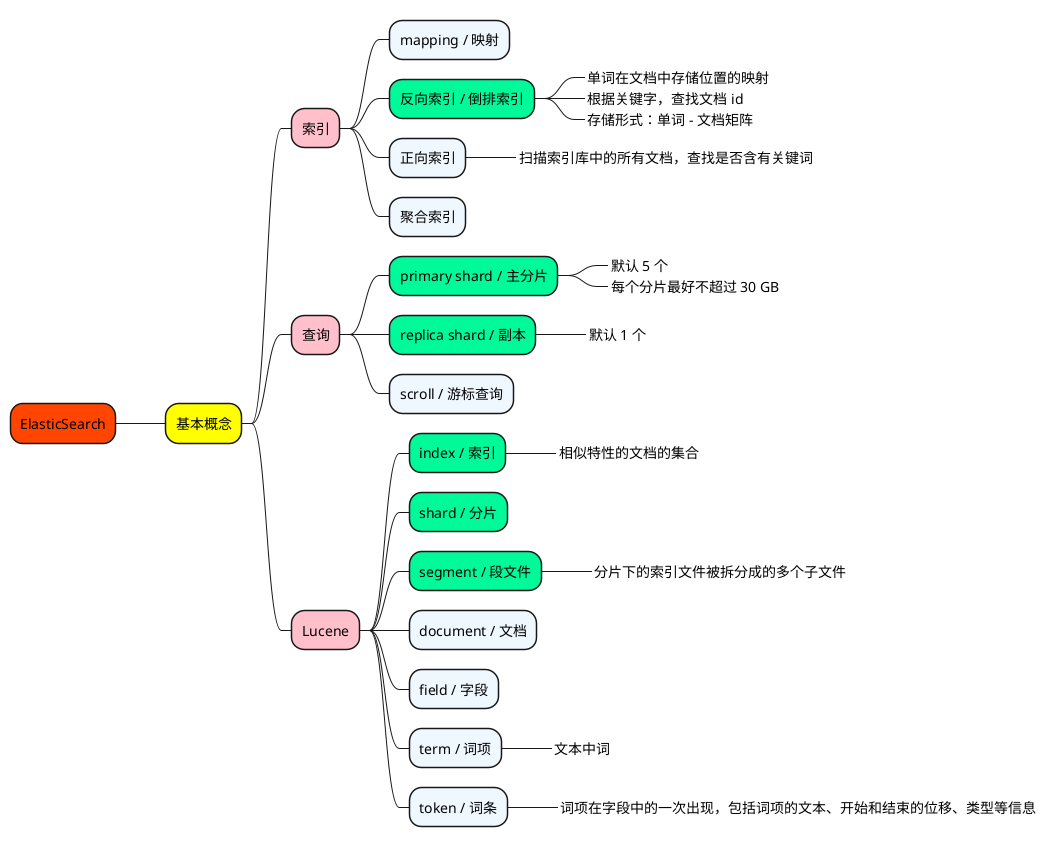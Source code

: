 @startmindmap

+[#OrangeRed] ElasticSearch

++[#yellow] 基本概念

+++[#Pink] 索引

++++[#AliceBlue] mapping / 映射

++++[#MediumSpringGreen] 反向索引 / 倒排索引
+++++_ 单词在文档中存储位置的映射
+++++_ 根据关键字，查找文档 id
+++++_ 存储形式：单词 - 文档矩阵

++++[#AliceBlue] 正向索引
+++++_ 扫描索引库中的所有文档，查找是否含有关键词

++++[#AliceBlue] 聚合索引


+++[#Pink] 查询

++++[#MediumSpringGreen] primary shard / 主分片
+++++_ 默认 5 个
+++++_ 每个分片最好不超过 30 GB

++++[#MediumSpringGreen] replica shard / 副本
+++++_ 默认 1 个

++++[#AliceBlue] scroll / 游标查询


+++[#Pink] Lucene

++++[#MediumSpringGreen] index / 索引
+++++_ 相似特性的文档的集合
++++[#MediumSpringGreen] shard / 分片
++++[#MediumSpringGreen] segment / 段文件
+++++_ 分片下的索引文件被拆分成的多个子文件
++++[#AliceBlue] document / 文档
++++[#AliceBlue] field / 字段
++++[#AliceBlue] term / 词项
+++++_ 文本中词
++++[#AliceBlue] token / 词条
+++++_ 词项在字段中的一次出现，包括词项的文本、开始和结束的位移、类型等信息



@endmindmap